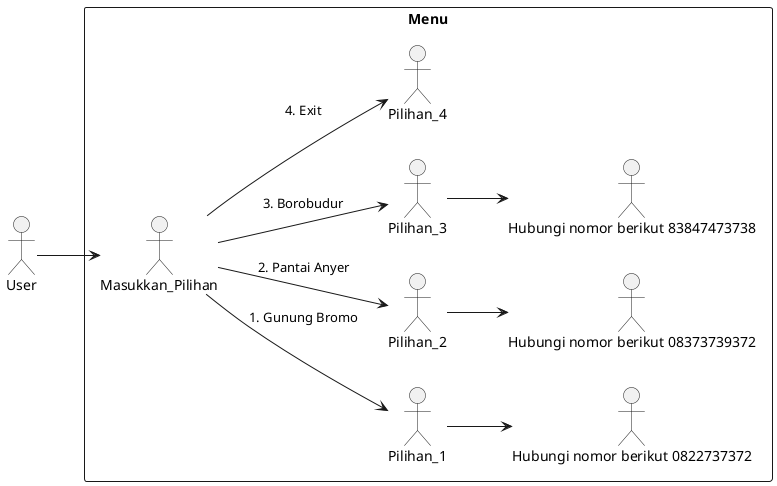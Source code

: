 @startuml
left to right direction
actor User
rectangle "Menu" {
    User --> Masukkan_Pilihan
    Masukkan_Pilihan --> Pilihan_1 : 1. Gunung Bromo
    Masukkan_Pilihan --> Pilihan_2 : 2. Pantai Anyer
    Masukkan_Pilihan --> Pilihan_3 : 3. Borobudur
    Masukkan_Pilihan --> Pilihan_4 : 4. Exit
    Pilihan_1 --> "Hubungi nomor berikut 0822737372"
    Pilihan_2 --> "Hubungi nomor berikut 08373739372"
    Pilihan_3 --> "Hubungi nomor berikut 83847473738"
}
@enduml